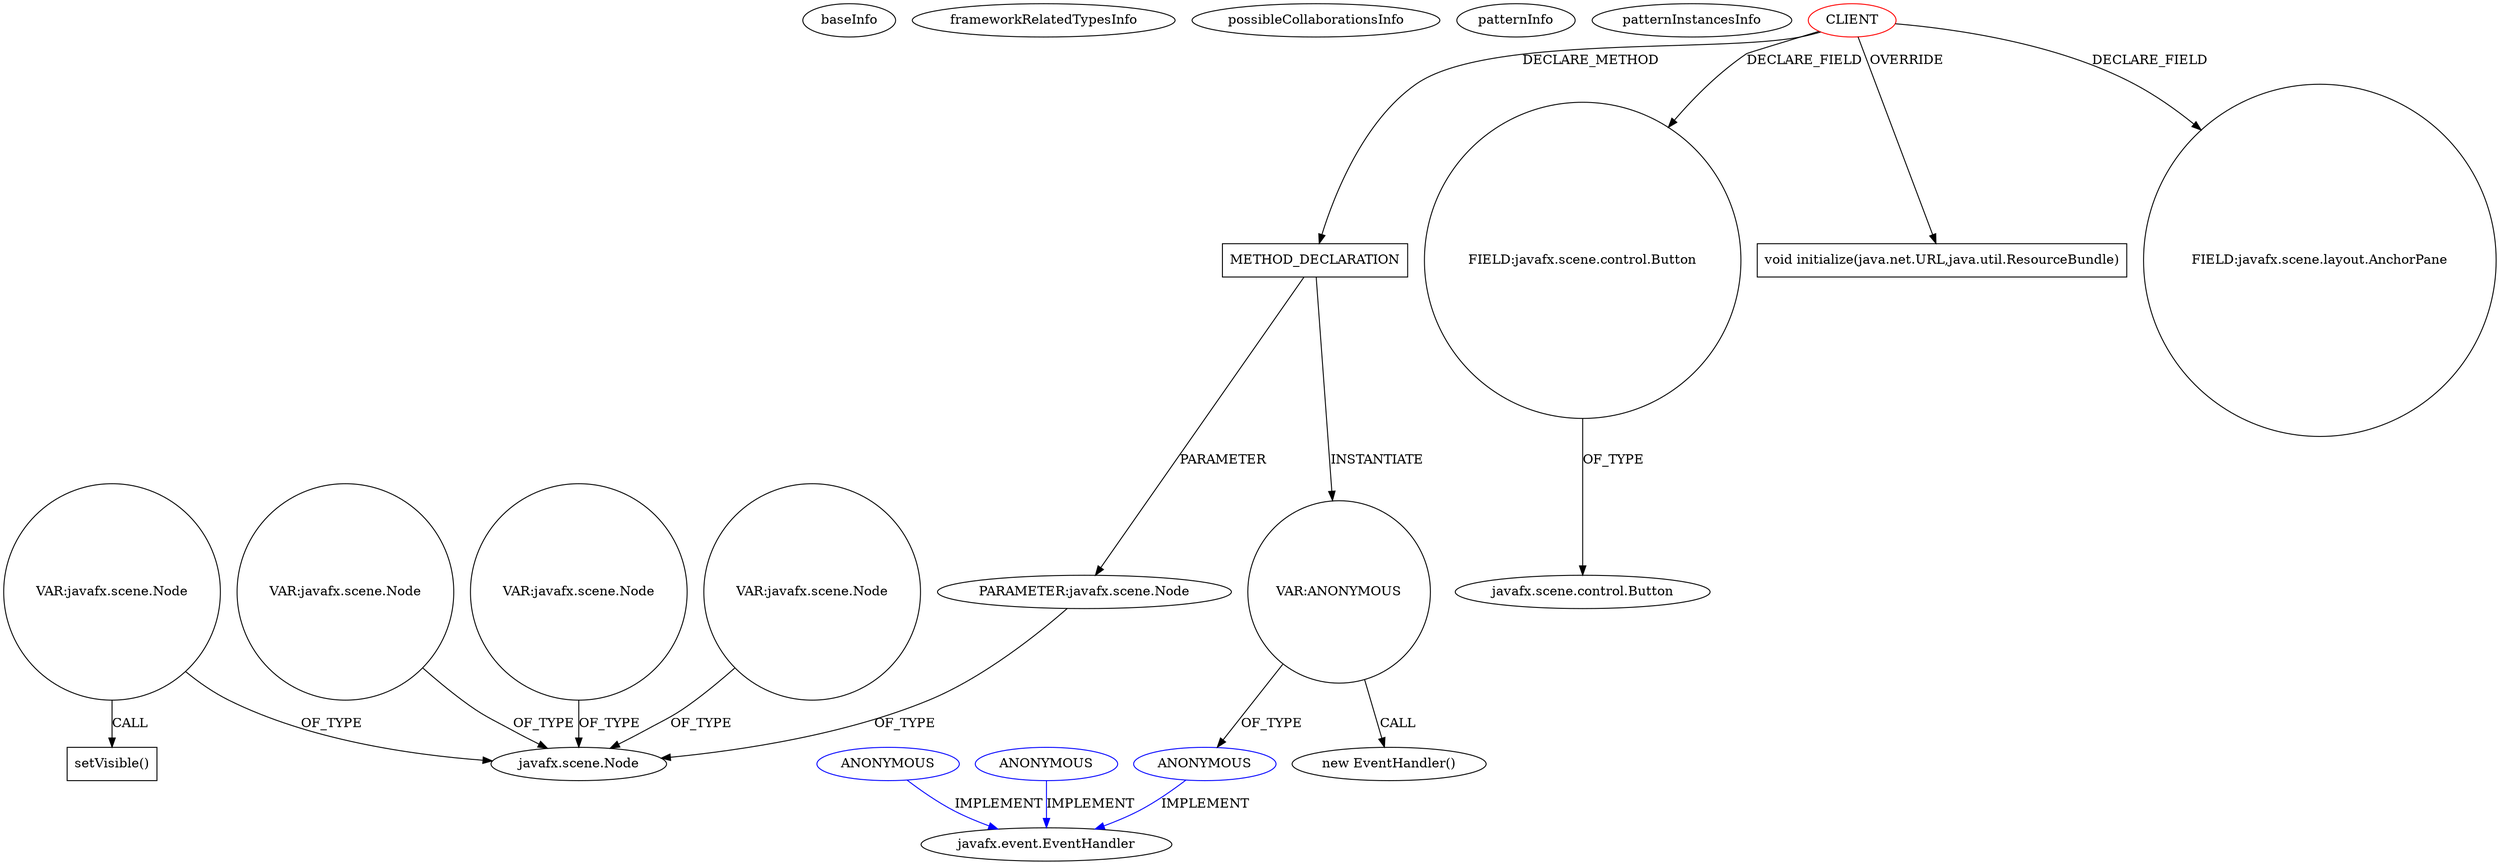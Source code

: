 digraph {
baseInfo[graphId=3265,category="pattern",isAnonymous=false,possibleRelation=false]
frameworkRelatedTypesInfo[]
possibleCollaborationsInfo[]
patternInfo[frequency=2.0,patternRootClient=0]
patternInstancesInfo[0="hock323-eventManager~/hock323-eventManager/EventManager-master/src/eventManager/controller/EventSelectionDialogController.java~EventSelectionDialogController~2934",1="ajithkp560-quizmaster~/ajithkp560-quizmaster/quizmaster-master/QuizProgram_SRC/QuizProgram/src/quizprogram/SampleController.java~SampleController~1753"]
279[label="PARAMETER:javafx.scene.Node",vertexType="PARAMETER_DECLARATION",isFrameworkType=false]
278[label="METHOD_DECLARATION",vertexType="CLIENT_METHOD_DECLARATION",isFrameworkType=false,shape=box]
0[label="CLIENT",vertexType="ROOT_CLIENT_CLASS_DECLARATION",isFrameworkType=false,color=red]
22[label="FIELD:javafx.scene.control.Button",vertexType="FIELD_DECLARATION",isFrameworkType=false,shape=circle]
30[label="void initialize(java.net.URL,java.util.ResourceBundle)",vertexType="OVERRIDING_METHOD_DECLARATION",isFrameworkType=false,shape=box]
2[label="FIELD:javafx.scene.layout.AnchorPane",vertexType="FIELD_DECLARATION",isFrameworkType=false,shape=circle]
23[label="javafx.scene.control.Button",vertexType="FRAMEWORK_CLASS_TYPE",isFrameworkType=false]
46[label="javafx.scene.Node",vertexType="FRAMEWORK_CLASS_TYPE",isFrameworkType=false]
348[label="VAR:javafx.scene.Node",vertexType="VARIABLE_EXPRESION",isFrameworkType=false,shape=circle]
349[label="setVisible()",vertexType="INSIDE_CALL",isFrameworkType=false,shape=box]
44[label="VAR:javafx.scene.Node",vertexType="VARIABLE_EXPRESION",isFrameworkType=false,shape=circle]
304[label="VAR:javafx.scene.Node",vertexType="VARIABLE_EXPRESION",isFrameworkType=false,shape=circle]
61[label="VAR:javafx.scene.Node",vertexType="VARIABLE_EXPRESION",isFrameworkType=false,shape=circle]
290[label="VAR:ANONYMOUS",vertexType="VARIABLE_EXPRESION",isFrameworkType=false,shape=circle]
291[label="ANONYMOUS",vertexType="REFERENCE_ANONYMOUS_DECLARATION",isFrameworkType=false,color=blue]
289[label="new EventHandler()",vertexType="CONSTRUCTOR_CALL",isFrameworkType=false]
50[label="javafx.event.EventHandler",vertexType="FRAMEWORK_INTERFACE_TYPE",isFrameworkType=false]
49[label="ANONYMOUS",vertexType="REFERENCE_ANONYMOUS_DECLARATION",isFrameworkType=false,color=blue]
83[label="ANONYMOUS",vertexType="REFERENCE_ANONYMOUS_DECLARATION",isFrameworkType=false,color=blue]
0->30[label="OVERRIDE"]
22->23[label="OF_TYPE"]
348->46[label="OF_TYPE"]
290->289[label="CALL"]
278->279[label="PARAMETER"]
44->46[label="OF_TYPE"]
291->50[label="IMPLEMENT",color=blue]
0->22[label="DECLARE_FIELD"]
0->278[label="DECLARE_METHOD"]
290->291[label="OF_TYPE"]
348->349[label="CALL"]
0->2[label="DECLARE_FIELD"]
61->46[label="OF_TYPE"]
83->50[label="IMPLEMENT",color=blue]
279->46[label="OF_TYPE"]
278->290[label="INSTANTIATE"]
304->46[label="OF_TYPE"]
49->50[label="IMPLEMENT",color=blue]
}
